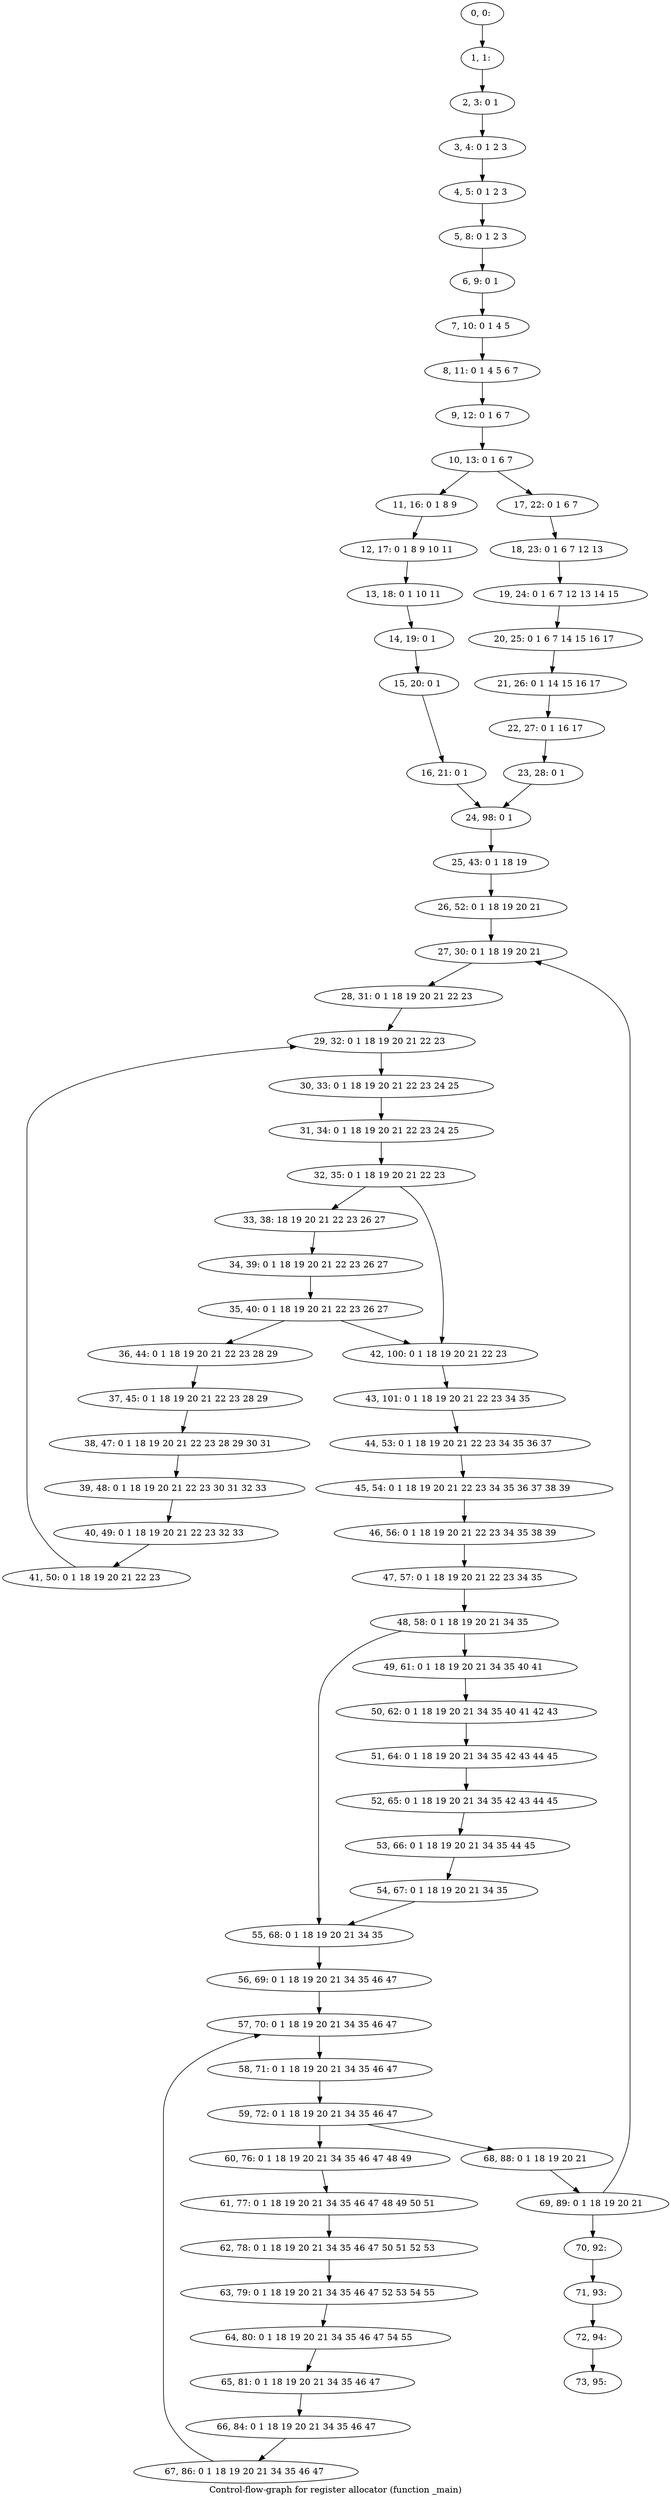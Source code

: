 digraph G {
graph [label="Control-flow-graph for register allocator (function _main)"]
0[label="0, 0: "];
1[label="1, 1: "];
2[label="2, 3: 0 1 "];
3[label="3, 4: 0 1 2 3 "];
4[label="4, 5: 0 1 2 3 "];
5[label="5, 8: 0 1 2 3 "];
6[label="6, 9: 0 1 "];
7[label="7, 10: 0 1 4 5 "];
8[label="8, 11: 0 1 4 5 6 7 "];
9[label="9, 12: 0 1 6 7 "];
10[label="10, 13: 0 1 6 7 "];
11[label="11, 16: 0 1 8 9 "];
12[label="12, 17: 0 1 8 9 10 11 "];
13[label="13, 18: 0 1 10 11 "];
14[label="14, 19: 0 1 "];
15[label="15, 20: 0 1 "];
16[label="16, 21: 0 1 "];
17[label="17, 22: 0 1 6 7 "];
18[label="18, 23: 0 1 6 7 12 13 "];
19[label="19, 24: 0 1 6 7 12 13 14 15 "];
20[label="20, 25: 0 1 6 7 14 15 16 17 "];
21[label="21, 26: 0 1 14 15 16 17 "];
22[label="22, 27: 0 1 16 17 "];
23[label="23, 28: 0 1 "];
24[label="24, 98: 0 1 "];
25[label="25, 43: 0 1 18 19 "];
26[label="26, 52: 0 1 18 19 20 21 "];
27[label="27, 30: 0 1 18 19 20 21 "];
28[label="28, 31: 0 1 18 19 20 21 22 23 "];
29[label="29, 32: 0 1 18 19 20 21 22 23 "];
30[label="30, 33: 0 1 18 19 20 21 22 23 24 25 "];
31[label="31, 34: 0 1 18 19 20 21 22 23 24 25 "];
32[label="32, 35: 0 1 18 19 20 21 22 23 "];
33[label="33, 38: 18 19 20 21 22 23 26 27 "];
34[label="34, 39: 0 1 18 19 20 21 22 23 26 27 "];
35[label="35, 40: 0 1 18 19 20 21 22 23 26 27 "];
36[label="36, 44: 0 1 18 19 20 21 22 23 28 29 "];
37[label="37, 45: 0 1 18 19 20 21 22 23 28 29 "];
38[label="38, 47: 0 1 18 19 20 21 22 23 28 29 30 31 "];
39[label="39, 48: 0 1 18 19 20 21 22 23 30 31 32 33 "];
40[label="40, 49: 0 1 18 19 20 21 22 23 32 33 "];
41[label="41, 50: 0 1 18 19 20 21 22 23 "];
42[label="42, 100: 0 1 18 19 20 21 22 23 "];
43[label="43, 101: 0 1 18 19 20 21 22 23 34 35 "];
44[label="44, 53: 0 1 18 19 20 21 22 23 34 35 36 37 "];
45[label="45, 54: 0 1 18 19 20 21 22 23 34 35 36 37 38 39 "];
46[label="46, 56: 0 1 18 19 20 21 22 23 34 35 38 39 "];
47[label="47, 57: 0 1 18 19 20 21 22 23 34 35 "];
48[label="48, 58: 0 1 18 19 20 21 34 35 "];
49[label="49, 61: 0 1 18 19 20 21 34 35 40 41 "];
50[label="50, 62: 0 1 18 19 20 21 34 35 40 41 42 43 "];
51[label="51, 64: 0 1 18 19 20 21 34 35 42 43 44 45 "];
52[label="52, 65: 0 1 18 19 20 21 34 35 42 43 44 45 "];
53[label="53, 66: 0 1 18 19 20 21 34 35 44 45 "];
54[label="54, 67: 0 1 18 19 20 21 34 35 "];
55[label="55, 68: 0 1 18 19 20 21 34 35 "];
56[label="56, 69: 0 1 18 19 20 21 34 35 46 47 "];
57[label="57, 70: 0 1 18 19 20 21 34 35 46 47 "];
58[label="58, 71: 0 1 18 19 20 21 34 35 46 47 "];
59[label="59, 72: 0 1 18 19 20 21 34 35 46 47 "];
60[label="60, 76: 0 1 18 19 20 21 34 35 46 47 48 49 "];
61[label="61, 77: 0 1 18 19 20 21 34 35 46 47 48 49 50 51 "];
62[label="62, 78: 0 1 18 19 20 21 34 35 46 47 50 51 52 53 "];
63[label="63, 79: 0 1 18 19 20 21 34 35 46 47 52 53 54 55 "];
64[label="64, 80: 0 1 18 19 20 21 34 35 46 47 54 55 "];
65[label="65, 81: 0 1 18 19 20 21 34 35 46 47 "];
66[label="66, 84: 0 1 18 19 20 21 34 35 46 47 "];
67[label="67, 86: 0 1 18 19 20 21 34 35 46 47 "];
68[label="68, 88: 0 1 18 19 20 21 "];
69[label="69, 89: 0 1 18 19 20 21 "];
70[label="70, 92: "];
71[label="71, 93: "];
72[label="72, 94: "];
73[label="73, 95: "];
0->1 ;
1->2 ;
2->3 ;
3->4 ;
4->5 ;
5->6 ;
6->7 ;
7->8 ;
8->9 ;
9->10 ;
10->11 ;
10->17 ;
11->12 ;
12->13 ;
13->14 ;
14->15 ;
15->16 ;
16->24 ;
17->18 ;
18->19 ;
19->20 ;
20->21 ;
21->22 ;
22->23 ;
23->24 ;
24->25 ;
25->26 ;
26->27 ;
27->28 ;
28->29 ;
29->30 ;
30->31 ;
31->32 ;
32->33 ;
32->42 ;
33->34 ;
34->35 ;
35->36 ;
35->42 ;
36->37 ;
37->38 ;
38->39 ;
39->40 ;
40->41 ;
41->29 ;
42->43 ;
43->44 ;
44->45 ;
45->46 ;
46->47 ;
47->48 ;
48->49 ;
48->55 ;
49->50 ;
50->51 ;
51->52 ;
52->53 ;
53->54 ;
54->55 ;
55->56 ;
56->57 ;
57->58 ;
58->59 ;
59->60 ;
59->68 ;
60->61 ;
61->62 ;
62->63 ;
63->64 ;
64->65 ;
65->66 ;
66->67 ;
67->57 ;
68->69 ;
69->70 ;
69->27 ;
70->71 ;
71->72 ;
72->73 ;
}
